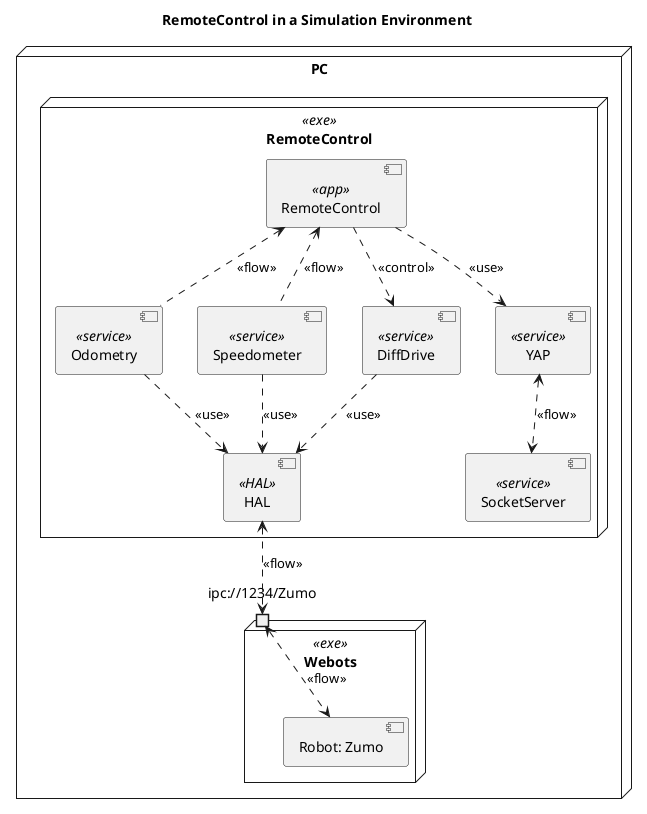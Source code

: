 @startuml Simulation_Deployment

Title RemoteControl in a Simulation Environment

node "PC" {
    node "RemoteControl" <<exe>> as remoteControlExe{

        component "RemoteControl" <<app>> as app

        component "Odometry" <<service>> as odometry
        component "Speedometer" <<service>> as speedometer
        component "DiffDrive" <<service>> as diffdrive
        component "SocketServer" <<service>> as socketServer

        component "YAP" <<service>> as yap
        component "HAL" <<HAL>> as hal

        app ..> yap: <<use>>
        app <.. odometry: <<flow>>
        app <.. speedometer: <<flow>>
        app ..> diffdrive: <<control>>

        yap <..> socketServer: <<flow>>

        odometry ..> hal: <<use>>
        speedometer ..> hal: <<use>>
        diffdrive ..> hal: <<use>>
    }

    node "Webots" <<exe>> as webots {
        PortIn "ipc://1234/Zumo" as webotsPort
        component "Robot: Zumo" as robot
        webotsPort <..> robot: <<flow>>
    }

    hal <..> webotsPort : <<flow>>
}

@enduml